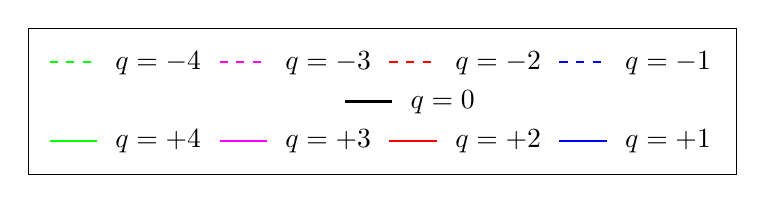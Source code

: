 \definecolor{mycolor1}{rgb}{1.0,0.0,1.0}%
\begin{tikzpicture}[framed]
    \begingroup
    % inits/clears the lists (which might be populated from previous
    % axes):
    \csname pgfplots@init@cleared@structures\endcsname
    \pgfplotsset{legend style={at={(0,1)},anchor=north west},legend columns=-1,legend style={draw=none,column sep=1ex},legend entries={$q=-4$,$q=-3$,$q=-2$,$q=-1$}}%
    
    \csname pgfplots@addlegendimage\endcsname{thick,green,dashed,sharp plot}
    \csname pgfplots@addlegendimage\endcsname{thick,mycolor1,dashed,sharp plot}
    \csname pgfplots@addlegendimage\endcsname{thick,red,dashed,sharp plot}
    \csname pgfplots@addlegendimage\endcsname{thick,blue,dashed,sharp plot}

    % draws the legend:
    \csname pgfplots@createlegend\endcsname
    \endgroup

    \begingroup
    % inits/clears the lists (which might be populated from previous
    % axes):
    \csname pgfplots@init@cleared@structures\endcsname
    \pgfplotsset{legend style={at={(3.75,0.5)},anchor=north west},legend columns=-1,legend style={draw=none,column sep=1ex},legend entries={$q=0$}}%

    \csname pgfplots@addlegendimage\endcsname{thick,black,sharp plot}

    % draws the legend:
    \csname pgfplots@createlegend\endcsname
    \endgroup

    \begingroup
    % inits/clears the lists (which might be populated from previous
    % axes):
    \csname pgfplots@init@cleared@structures\endcsname
    \pgfplotsset{legend style={at={(0,0)},anchor=north west},legend columns=-1,legend style={draw=none,column sep=1ex},legend entries={$q=+4$,$q=+3$,$q=+2$,$q=+1$}}%
    
    \csname pgfplots@addlegendimage\endcsname{thick,green,sharp plot}
    \csname pgfplots@addlegendimage\endcsname{thick,mycolor1,sharp plot}
    \csname pgfplots@addlegendimage\endcsname{thick,red,sharp plot}
    \csname pgfplots@addlegendimage\endcsname{thick,blue,sharp plot}

    % draws the legend:
    \csname pgfplots@createlegend\endcsname
    \endgroup
\end{tikzpicture}